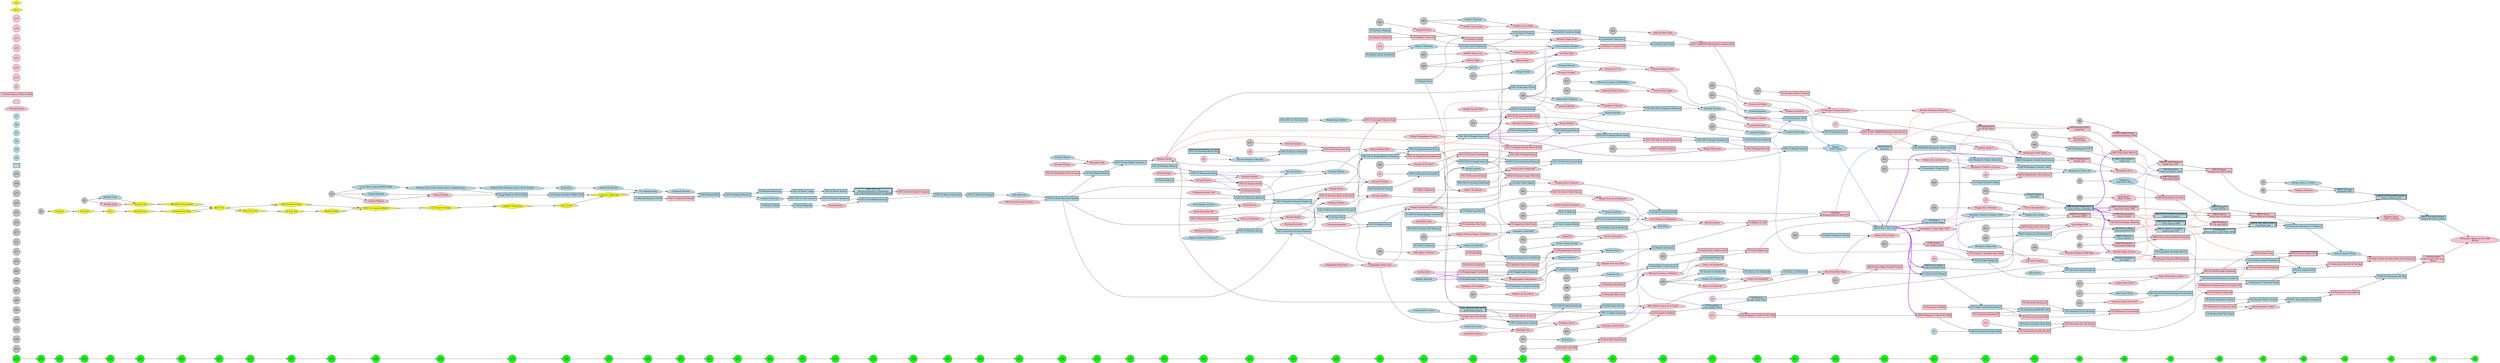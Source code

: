 # http://www.graphviz.org/content/cluster

digraph G {

rankdir=LR;


node [style = filled, fillcolor=green, shape = circle]
 g0; g1; g2; g3; g4; g5; g6; g7; g8; g9;
g10;g11;g12;g13;g14;g15;g16;g17;g18;g19;
g20;g21;g22;g23;g24;g25;g26;g27;g28;g29;
g30;g31;g32;g33;g34;g35;g36;g37;g38;g39;
g40;g41;g42;g43;g44;g45;g46;g47;g48;g49;
g50;g51;g52;g53;g54;g55;g56;g57;g58;g59;
g60;




node [style = filled, fillcolor=grey, shape=circle]

k0;k1;k2;k3;k4;k5;k6;k7;k8;k9
k10;k11;k12;k13;k14;k15;k16;k17;k18;k19
k20;k21;k22;k23;k24;k25;k26;k27;k28;k29
k30;k31;k32;k33;k34;k35;k36;k37;k38;k39
k40;k41;k42;k43;k44;k45;k46;k47;k48;k49
k50;k51;k52;k53;k54;k55;k56;k57;k58;k59
k60;k61;k62;k63;k64;k65;k66;k67;k68;k69
k70;k71;k72;k73;k74;k75;k76;k77;k78;k79

/* 35-170 (136), 177-231 (55), 252-357 (106), 367-455 (89) */

node [style = filled, fillcolor=lightblue, shape=box3d];

doc   [label="CH Sunnydale \nDoc Holiday 1975";];
tig   [label="CH Finlair \nTiger of Stone Ridge"];
sea   [label="ENGCH Stargus \nSea King"];
bravo [label="AMCH Bravo \nStarbuck"];
fame  [label="AMCH Stone Ridge \nFame of Fireside CD"];
scots [label="AMCH ENGCH BIS Florac \nKing of Scots at Stargus", style="filled,bold"];
tnt   [label="AMCH Harrington's T'N'T"];
man   [label="CH Brisline's \nLady's Man 1981"];
fly   [label="AMCH Stone Ridge \nFairewood Flyer CD"];
spec  [label="AMCH Brisline's \nHouse Special"];
lad [label="AMCH Devonshire's \nCeltic Lad"];
intl [label="CH (US) Terrydale's \nInt'l Affair"];
leg [label="AMCH BIS BISS Greenfield's \nCeltic Legend 1999", style="filled,bold"];
jack [label="AMCH CANCH Greenfield's \nCaptain Jack 1997"];
fan [label="AMCH ITCH ENGCH Greenfield \nCaptain Fantastic", style="filled,bold"];
thief [label="AMCH Reydale \nPrince of Thieves 1995"];
pride [label="GCH CH BIS \nDevonshire's Celtic Pride 2003", style="filled,bold"];
war [label="AMCH Rangel's \nCeltic Warrior"];
raf [label="AMCH Tatinejos \nRaphaello 2007"];
luke [label="AMCH, BIS, BISS Stirling \nCool Hand Luke", style="filled,bold"];
prin [label="AMCH GCH Reydaleterrydale \nPrince of Persia 2010", style="filled,bold"];
gats [label="AMCH ReydaleTerrydale \nRangel the Great Gatsby"];
jer [label="Ch Jerilee's Jumping Jericho"];
earl [label="Ch Geoffrey Earl of Stratford"];
hench [label="Ch Barbate Henchman"];
pant [label="ENGCH Jokyl Gallipants"];
sic [label="ENGCH Siccawei Galliard"];
flam [label="ENG AM Ch Bengal Flamboyant"]
bul [label="ENG AM Bengal Buldeo"];
fast [label="INTL ENG Ch Bengal Fastnet"];
mow [label="ENG Ch Bengal Mowgli"];
sah [label="ENG SW Ch Bengal Brulyn Sahib"];
kres [label="ENG Ch Bengal Kresent Brave"];
gun [label="ENG AM Ch Bengal Gunga Din"];
blad [label="ENG AM Ch Bengal Bladud of Harham"];
briar [label="ENG Ch Mayjack Briar"];
cour [label="INTL ENG Ch Clee Courtier"];
mrbig [label="GCHB CH Victorianne Mr. Big"];
pho [label="ENG Ch Riverina Siccawei Phoebus"];
grit [label="AMCH Bravo True Grit"];
tarq [label="ENG Ch Bengal Tarquin"];
lanc [label="ENG Ch Siccawei Lancastrian"];
ram [label="ENG Ch Siccawei Kings Ramsom"];
opt [label="ENG AM CAN Ch Optimist of Mynair"];
tyc [label="ENG Ch Siccawei Tycoon"];
ston [label="Ch Love's Stoney Burke"];
rrog [label="Ch Talyn's River Rogue"];
sabu [label="Ch Bengal Sabu"];
eddy [label="ENG AM Ch Siccawei Eddystone"];
chal [label="Ch Town Girl's Challenge"];
excal [label="Ch Barbate Excaliber"];
gabr [label="Ch Love's Gabriel of Coppercrest"];
styc [label="ENG Ch Searchlight Tycoon"];
dipl [label="ENG Ch Bengal Colliepriest Diplomat"];
bart [label="ENG Ch Barton of Burdale"];
stru [label="ENG Ch Searchlight Trubadore "];
storm [label="ENG Ch Colliepriest Stormer"];
wjam [label="ENG Ch Westhay Jamus"];
reun [label="ENG Ch Riverina Reunion"];
sdef [label="Ch Searchlight Defiance"];
apol [label="ENG Ch Rural Wyrewood Apollo"];
wall [label="ENG Ch Westhay Alliance"];
rdef [label="Ch Rural Defiance"];
bbon [label="INTL Ch Brineland Bonnie Boy" style="filled,bold"];
tweed [label="ENG Ch Riverina Tweedsbairn"];
twee [label="ENG Ch Riverina Tweed"];
smon [label="AM CAN Ch Aireline Star Monarch"];
bfly [label="Ch Bengal Flyer"];
mand [label="ENG Ch Riverina Mandarin of Siccawei"];
fere [label="Ch Bilmar Bengal Fere of Barbate"];
eben [label="Ch Wraggletaggle Ebenezer"];
grem [label="Ch Dandyaire Cinnabar Gremlin"];
check [label="Ch Wraggletaggle Checkmate"];
ruffo [label="INTL Ch Ruff-out"];
lepr [label="Ch Bengal Leprechaun"];
rroad [label="AMCH Coppercrest Red Roadster "];
ksam [label="Ch Kiryat Sampson's Tartan"];
hper [label="CH Evermay's High Performance"];
maxo [label="CH Timberwyck Maximum Overdrive"];
serter [label="CH Serendipity Terrydale HK X-F"];
that [label="BIS CH (AUST) Stanstead That'll Do for Jokyl"];
dddan [label="AMCH Blackjack's Double Down Danny"];
msam [label="AM CHAMPION Blackjack's Mighty Samson"];
ejfl [label="Ch Ernie's Jack Flash"];
bsil [label="AMCH Blackjack's Silencer 1991"];
bma [label="Ch Blackjack's Mighty Adversary"];
mako [label="Ch Finlair Scottshire Mako"];
odev [label="Ch Sunnydale's Osage Devil"];
jsup [label="ENG Ch Jokyl's Superior"];
abern [label="Ch Airewire's Big Ernie "];
sshad [label="Ch Hartill's Sundown Shad"];
lkrisp [label="NZ Ch Loudwell Krisp "];
kung [label="Ch Briardale Kung Fu"];
adonis [label="Ch Turith Adonis 1978"];
chbr [label="Ch Briardale's Charlie Brown "];
gluck [label="Ch Colon von Glückwold"];
thpl [label="Ch Thunder's Playboy"];
svgluck [label="Ch Sherry von Glückwold"];
jsupm [label="Ch Jokyl Supermaster"];
jsple [label="ENG Ch Jokyl Space Leader"];
figaro [label="ENG AM CAN GER DUTC\nJokyl Bengal Figaro" style="filled,bold"];
patr [label="Ch Patrick von Glückwald"];
jsuperman [label="ENG AM Ch Jokyl Superman"];
bskip [label="SO AFR Ch Bengal Skipper of Limebell"];
topnot [label="Ch Hilltop's Rocky Top Notch"];
hplay [label="Ch Hatdale's Playboy"];
ltamer [label="Ch Studio Liontamer"];
atoppa [label="ENG Ch Berrycroft Atoppa"];
waris [label="ENG Ch Waycon Aristocrat"];
staris [label="ENG Ch Stockfield Aristocrat"];
mmand [label="ENG Ch Matador Mandarin"];
ccour [label="INTL ENG Ch Clee Courtier"];
warl [label="INTL ENG CH\nWarland Protector of Shelterock\n1933 WESTMINSTER BEST IN SHOW" style="filled,bold" penwidth=2];
wanch [label="ENG Ch Wrose Anchor"];
wcar [label="ENG Ch Wrose Cargo"];
wwat [label="Ch Warland Waterman"];
wwhat [label="ENG Ch Warland Whatnot"];
wdit [label="ENG Warland Ditto"];
rroya [label="Ch Rhosddu Royalist (1913)"];
sswiv [label="CH Soudan Swiveller 150891 1910"];
elmon [label="Elruge Monarch 144512 1904"];
ibrig [label="Ch Ileene Brigand"];
mespot [label="Ch Mespot Tinker"];
chub [label="CH Tierra De Churubusco Y Chubasco"];
gburn [label="CH Cripple Creek George Burns"];
cbrk [label="CH Gatewood Curcuit Breaker"];
wbcody [label="CH Timberwyck Wild Bill Cody"];
vjprime [label="CH Vict' Anne Jalynaire Primetime"];
jleap [label="CH Joval Leap Of Faith"]
kunite [label="CH Keystone's United We Stand"]
yatas [label="CH Oak Grove Yatasto Of Joval"]
smman [label="CH Finlair Scottshire Main Man"];
httig [label="CH Moraine Hold That Tiger"];
jdalc [label="CH Jalynaire Dallas Cowboy"];
tscow [label="CH Tartan Scottshire Cowboy"];
ttrang [label="Ch Tartan Texas Ranger"];
firint [label="AMCH Firethorn Interpid 1986"]
yyy [label=""]
yyy [label=""]


node [shape=egg]
hit   [label="Blackheath's Direct Hit"];
kid [label="Spindletop \nNew Kid In Town"];
dante [label="Stargus Dante in Treboss"];
comet [label="Bengal\nTurith Comet"];
nob [label="Walnut King Nobbler"];
lea [label="Bengal Leander"];
dict [label="Dovedale Dictator"];
bdan [label="Barbate Dante"];
hobo [label="King Hobo"];
baha [label="Brulyn Baha'dur"];
eyec [label="Mynair Eyecatcher of Wellington"];
sran [label="Siccawei Ransom"];
duff [label="Siouxaire's Chief Duff"];
chor [label="Barbate Chorister"];
staff [label="Sargent Staff Art"];
marq [label="Siccawei Marquis"];
jest [label="Siccawei Jester"];
marb [label="Lineside Marquis of Burdale"];
rpal [label="Rural Paladin of Joreen"];
nobb [label="Raimon Nobbler of Noremarsh"];
smasc [label="Siccawei Mascot"];
idom [label="Indomitable of Mynair"];
cbrand [label="Coppercrest Brandy"];
blitz [label="Hilltop's Blitzkrieg"];
roor [label="Turner's Ringo Oorang"];
jona [label="Waggin-Aire's Jonah"];
drum [label="Terrydale's Admiral Drummer 1984"];
awing [label="Joval on Angel's Wings"];
jluck [label="Jokyl Lucky Strike"];
dblth [label="Emery's Double Thunder"];
btin [label="Bengal Tindale"];
lbat [label="Loudwell Battleship"];
lmay [label="Loudwell Mayboy"];
ldand [label="Loudwell Dandino"];
lute [label="Lionheart Ute"];
hiten [label="Hi-Tension"];
sena [label="Stanbrook Senator"];
turkcav [label="Turkish Rural Cavalier"];
ahall [label="Aireline Hallmark"];
chvg [label="Charles von Glückwald"];
jer4 [label="Jerry IV"];
hshad [label="Hartill's Shadrack"];
saris [label="Solo Aristocrat"];
wroy [label="Wadsworth Royalist"];
requi [label="Requisition"];
mrollo [label="Midland Rollo (Midland Royal x Floral Wreath)"];
mroyal[label="Midland Royal [Colne Master Royal x Madam Briar]"];
coinmst [label="Colne Master Royal 093908 vXXIII"];
cdict [label="Cragsman Dictator"];
crking [label="Ch Cragsman King"];
airguess [label="Airedale Guess"]
cmonarq [label="Clonmel Monarque"];
clonbed [label="Clonmel Bedrock"];
jwiz [label="Jokyl Wizard"];
bjringo [label="BlackJack's Ringo Star"];
yyy [label=""];
yyy [label=""];




node [shape=circle];
b1
b2
b3
b4
b5
b6
b7


node [fillcolor=pink shape=egg];

willow [label="Fernwood's Words of Love 2020\n'Willow'"];

flor [label="Florac Bruichladdich"];
ford [label="Stone Ridge Ford"];
rose [label="Devonshire's \nCountry Rose"];
blaze [label="Spindletop's \nBlaze of Glory"];
sirus [label="Blackheath Sirus"];
tat [label="Tatinejos Galactica"];
steel [label="Rangel's Tierra \nLady L of Steele"];
flin [label="Flintkote River Princess"];
brand [label="Borick's Brandy"];
fir [label="Bengal Chippinghey Fircone"];
thun [label="Bengal Thunder Bird"];
psy [label="Suliston Psyche"];
brim [label="Brulyn Brimful"];
mod [label="Kresent Model Maid"];
loam [label="Chippinghey Deep Loam"];
prel [label="Prelude of Turith"];
afr [label="Siccawei African Violet"];
jess [label="Siccawei Jess's Postscript"];
bee [label="Bengal Honey Bee"];
perf [label="Scat's Perfect Angel"];
qe2 [label="Siccawei Q E Too"];
well [label="Barbate Fare Thee Well"];
shan [label="Tam O'Shanter of Indianaire"];
cfir [label="Bengal Chippinghey Fircone"];
sal [label="Bengal Salena"];
trink [label="Katrinka of Mynair"];
gem [label="Ranmaeu Perfect Gem"];
misch [label="Mischief of Trubadore"];
melo [label="Mendip Melody"];
iol [label="Siccawei Iolanthe "];
tzyg [label="Kresent Tzygone"];
svic [label="Siccawei Victoria"];
rrev [label="Rural Reverie"];
noir [label="Noire of Hawthorne"];
pres [label="Siccawei Preses"];
wgil [label="Wraysdale Gilly"];
bleaf [label="Colliepriest Brown Leaf"];
remme [label="Rural Remember Me"];
souv [label="Westhay Souvenier"];
rvog [label="Riverina Vogue "];
cjack [label="Cummock Jacqueline"];
bros [label="Chippinghey Briar Rose"];
swisd [label="Siccawei Wisdom"];
ssoli [label="Suliston Solitaire"];
excl [label="Riverina Exculsive"];
sfire [label="Siccawei Firelight"];
betc [label="Talyn's You Betcha"];
sros [label="Siccawei Rosalie"];
tsam [label="Turner's Samantha"];
joy [label="Joyeuse of Siccawei"];
janr [label="Siccawei Janryn"];
slady [label="Scatterfoot Lady"];
asyo [label="Barbate As You Like It"];
wrind [label="Wraggletaggle Independence"];
fino [label="Finola of Mynair"];
ppep [label="Pilgrim Princess Pepper of Glenties"];
sund [label="Patsili Sundown Serenade"];
chap [label="Chaparral"];
pprin [label="Pilgrim Princess of Indianaire"];
babe [label="Serendipity's Classy Babe 1983"];
beka [label="Waggin-Aire's Rebekah"];
glorq [label="Tartan Glory of Quint"];
hey [label="Bryn Hafod Hey Penny"];
mprom [label="Moraine Magic Promise"];
gdream [label="Ginger Dreamtime at Jokyl"];
nice [label="Stanstead That'll Do Nicely"];
xmas [label="Ginger Xmas Carol"];
silkt [label="Moraine Fairewood Silk Tiger"];
bwild [label="Blackheath's Wild Thing"];
jackio [label="Santeric Jackie-O"];
wwisp [label="Starmist Wilo' Wisp"];
ggrac [label="Blackjack's Goodness Gracious "];
agrac [label="Chado's Airs and Graces"];
blprom [label="Moraine Britelites N'Promises"];
mpr [label="Ch Moraine Promise Returned"];
agsnap [label="Airewire Ginger Snap"];
fwkat [label="Far West Katy"];
dwind [label="Briardale Duchess of Windsor"];
creme [label="Bryn Haford Creme de la Creme"];
hlucpr [label="Hartill's Lucy's Pride"];
sbab1 [label="Skeeter Babe I"];
sbab0 [label="Skeeter Babe"];
thll [label="Thunder's Lucky Lady"];
deli [label="Delilah of Loudwell"];
lbout [label="Loudwell Boutiful "];
cchil [label="Countess of Chilam"];
fvgluck [label="Fanny von Glückwold"];
pag [label="Pentragon Avant Garde"];
klat [label="Kenlucky Latona"];
klulu [label="Kenlucky Lulu"];
hheir [label="Huntholme Heiress"];
catr [label="Catrin von Gluckwald"];
forcin [label="Dandyaire For Cinnabar "];
aruth [label="Aireline Ruth"];
rvg [label="Rivie von Glückwald"];
bkat [label="Bengal Katerina"];
brlou [label="Hartill's Breezy Lou"];
hlulo [label="Hartill's Lucy Louise "];
apley [label="Taffy Apple of My Eye"];
pict [label="Wyrewood Siccawei Pictorial "];
airjen [label="Airedale Jenny"]
clonres [label="Clonmel Reseda"];
clonphi [label="Clonmel Philimes"];
glwen [label="Gleeful Wendy"];
ovita [label="Oak Grove Vitamin"];
hotig [label="Jalynaire Hold On Tiger"]
xxx [label=""];
xxx [label=""];
xxx [label=""];




node [shape=box3d]

lov [label="CH Briardale's \nLov Elegant Lady"];
eve [label="CH Darbywood's \nEve of the Tiger"];
dip [label="AMCH Serendipity's \nHosanna 1989*"];
dare [label="AMCH Blackheath's \nDouble Dare"];
ador [label="CH Terrydale's Adorable Lady 1984"];
ang  [label="ANCH Darbywood's \nAngel Fire"];
des [label="AMCH Serendipity \nHeart's Desire"];
sab [label="AMCH Windward \nDevonshire Sabrosa"];
bliss [label="AMCH Star Bliss Minerva"];
kris [label="AMCH CANCH Tartan \nScottshire Kristina 1994"];
wind [label="AMCH Devonshire Windward Solitude"];
cross [label="AMCH Spindletop Crossfire"];
wild [label="AMCH Rangel's \nWild Thing 1999"];
fuego [label="AMCH MEXCH Serendipity \nTierra De Fuego 1994"];
star [label="AMCH CANCH Penaire \nDallas Star 1997"];
glor [label="AMCH Stirling \nFire And Glory"];
sw [label="AMCH Penaire \nReydale Star Wars 2001"];
bon [label="AMCH Tierra \nMaria Bonita De Rangel"];
danz [label="AMCH Danzon \nDedi Cado A Isadora"];
rayna [label="CH Fernwood's\nHere Comes The Sun\n'Rayna'"];
cact [label="Ch Kaktus de AAA"];
bell [label="CH Bravo\nBonanza Belle de AAA 1979"];
imp [label="ENG Ch Siccawei Impudent Miss"];
spr [label="INTL ENG AM Ch Bengal Springtime"];
pam [label="ENG Ch Siccawei Princess Pam"];
maid [label="ENG Ch Bengal Suliston Merrie Maid"];
beg [label="ENG AM Ch Bengal Begum"];
dia [label="ENG Ch Riverina Diana of Siccawei"];
bal [label="ENG Ch Bengal Kresent Ballerina"];
bew [label="ENG Ch Riverina Bewitched"];
bsk [label="CH Arily's Nuttin' But Blue Skies Over Fernwood"];
chel [label="AMCH Stone Ridge Fireside Chelsie"];
bisc [label="ENG Ch Bengal Biscuit"];
redf [label="Ch Coppercrest Red Flare"];
gyps [label="MEX Ch Siccawei Gypsy Flintcote"];
humd [label="ENG Ch Siccawei Humdinger"];
arte [label="ENG Ch Siccawei Artemis"];
sflay [label="ENG Ch Suliston Flayre"];
tita [label="Ch Scatterfoot Tim Tam"];
wgyp [label="Ch Wraggletaggle Gypsy-o"];
sinc [label="ENG Ch Kresent Sincerity"];
zari [label="Ch Siccawei Zarina"];
pgwen [label="ENG Ch Searchlight Pride of Gwen"];
htgirl [label="Ch Hatdale's Town Girl"];
wsab [label="Ch Dellaire's Wirecrest Sabella"];
cind [label="Ch Wraggletaggle Cinderella"];
lcher [label="ENG Ch Trick of Little Cherry"];
tupp [label="Ch Talyn's Tuppence"];
fgno [label="AMCH Friday Girl's Nite Out"];
bbel [label="Ch Bravo Bonanza Belle de AAA"];
fbod [label="Ch Finlair Bodacious"];
hkex [label="CH Moraine Terydale HK Exchange"];
jflash [label="BIS CH ENG/US Jokyl Flashback"];
cosie [label="CH Victorianne Cosmopolitan"];
cent [label="CH Timberwyck Centerstage"];
rejo [label="CH (US) Serendipity Rejoices"];
bisa [label="INTL CHAMPION Blackheath's Isadora 1982"];
kkrun [label="ENG & AM. CHAMPION Jenirox Katie Krunch "];
bcon [label="AMCH Blackheath's The Contessa "];
shol [label="Ch Sunnydale's Holiday"];
ppip [label="Ch River-Aire Proud Piper"];
bcgirl [label="Ch Brown's Country Girl"];
kitrek [label="Ch Finlair Kitty of Rek en Nad"];
putprom [label="Ch Moraine Putwyn Promise"];
erow [label="Ch Erowah Lorelei"];
bmsea [label="Ch Briardale Misty Sea"];
bbberth [label="Ch Briardale Big Bertha"];
rlark [label="River-Aire Lark CDX"];
jtop [label="Ch Jokyl Top of The Form"];
jqos [label="Ch Jokyl Queen of Space"];
bibi [label="Ch Bengal Bibi"];
blulu [label="Ch Birchrun Lulubelle"];
hkath [label="Ch Hatdale's Kathleen"];
sideal [label="ENG Ch Siccawei Ideal"];
swdam [label="ENG Ch Sweet Damsel's Legacy"];
wstrategy [label="ENG Ch Warland Strategy"];
pointme [label="CH Arily-Joval Point Me At The Sky"]
jezeb [label="CH Timberwyck Jezebel CD"]
afire [label="CH Joval Angel Fire"];
cfold [label="CH Timberwyck Centerfold"];
gglor [label="CH Gatewood Glorybound"];
vsilk [label="CH Victorianne Silkwood"];
vwood [label="CH Victorianne Into The Woods"];
fdr [label="CH Joval Flash De Rockingdale"];
kbq [label="CH Keystone Brisline Quest For Camelot CD"]
akiss [label="GCH CH Joval Angel's Kiss" style="filled,bold"];
pwh [label="CH Victorianne Proudly We Hail"];
pupd [label="CH Huntwood's A Puppy For Dee"];
wsabella [label="Ch Westmoor's Sabella"];
wlook [label="AMCH Waggery's Look At Me 1984"];
whello [label="AMCH Waggery's Hello It's Me 1980"];
xxx [label=""];
xxx [label=""];
xxx [label=""];




node [shape=circle];
p1;p2;p3;p4;p5;p6;p7;p8;p9
p10;p11;p12;p13;p14;p15;p16;p17;p18;p19

{jleap,fdr}->pointme->bsk
{kunite,afire}->jleap
{yatas,jflash}->fdr
{jwiz,ovita}->yatas
{maxo,kbq}->kunite

k3->dante
k4->tat
k5->kid
k6->blaze
k7->spec
k8->sab
k9->kris
k10->sea
p3->flor
p4->pant


{gats, rayna}->willow
{mrbig, bsk}->rayna


{prin,steel}->gats

{raf,sw}->prin
{luke,bon}->{steel,chub}

{dante,tat}->raf
{thief,star}->sw
{pride,glor}->luke
{war,danz}->bon

intl->thief [color=red]
bliss->thief

kid->star [color=blue]
kris->star
leg->pride [color=red]
wind->pride

{jack,cross}->glor
leg->war [color=red]
wild->war

{fan,fuego}->danz


{man,ador}->intl
{ang}->bliss


{fly,des}->{leg,jack,fan} [color=red]

{spec,sab}->wind
blaze->cross
kid->cross [color=blue]
{lad,sirus}->wild
{dip}->fuego [color=blue]
{scots}->{bliss,fuego,des,mprom,rejo} [color=purple penwidth=3]

p2->man
tig->ador [color=red]
lov->ador [color=blue]

{sea,flor}->scots
bravo->ang [color=red]
eve->ang
{fame,ford}->{fly}
{dip}->des [color=blue]
{tnt,rose}->lad
{hit,dare}->sirus
{comet,bell}->bravo [color=blue]
{jer,cact}->bell
earl->jer [color=blue]
flin->jer

{hench,brand}->cact
{pant}->flor

{sic}->pant  [color=blue]
flam->sic [color=blue]
imp->sic

{bul,spr}->flam
{fast,pam}->imp
maid->bul
mow->bul [color=blue]
{sah,beg}->spr
kres->{fast,gun,baha} [color=red]
fir->fast

{nob,dia}->pam
gun->{mow,maid,sah,styc,bee} [color=purple penwidth=2]
thun->mow
psy->{maid,pres,styc} [color=red]

brim->sah [color=blue]

{lea,bal}->beg
{blad,mod}->bal
{blad,mod}->kres
{briar,loam}->fir
{cour}->nob
{pho,bew}->dia

chel->fame


k11->chel
{comet,bell}->grit [color=blue]
tarq->comet
prel->comet [color=blue]
{lanc,bisc}->tarq
{dict,afr}->prel
{ram,jess}->lanc
flam->bisc [color=blue]
bee->bisc

{opt,perf}->dict
{tyc,qe2}->afr
{ston,redf}->earl
{rrog,gyps}->flin
{bdan,well}->hench
{hobo,shan}->brand
{cfir}->gun
{sabu,sal}->blad
{baha,trink}->opt
{eyec,gem}->perf
k12->gem
k13->eyec
brim->baha [color=blue]

{marq,sinc}->mod
{styc,misch}->brim
k14->misch
{dipl,melo}->sabu
{dipl,melo}->sal
{jest,iol}->marq
{bart,tzyg}->sinc
{stru,svic}->psy
{storm,rrev}->dipl
{wjam,noir}->melo
reun->{jest,iol} [color=blue]
zari->jest
pres->{iol,zari} [color=blue]
{marb,p8}->bart
{sdef,wgil}->stru
{apol,bleaf}->storm
{rpal,remme}->rrev
{nobb,souv}->wjam
{apol,bew}->noir
{wall,rvog}->reun
apol->zari

rdef->pres
{bbon,p5}->marb
k15->tzyg
{pho,cjack}->briar
{pho,bros}->loam
{apol,pgwen}->sdef
{smasc,swisd}->wgil
{storm,ssoli}->svic
{pho,excl}->ssoli
{rroad,fgno}->ford
{k16}->rroad
{k17}->fgno
{jona,babe}->dip
{drum,beka}->jona
glorq->babe

{ksam,hey}->glorq
tig->drum [color=red]
lov->drum [color=blue]
k18->beka
fbod->tig

{chub,akiss}->awing
{awing}->bsk
{hper,afire}->akiss
{maxo,hkex}->hper
leg->afire [color=red]
jflash->afire

{maxo,cosie}->mrbig
{vjprime,vsilk}->cosie
{jdalc,hotig}->vjprime
{httig,pupd}->hotig
{tscow,pupd}->jdalc

{jack,vwood}->vsilk
{serter,cent}->maxo
intl->serter [color=red]
rejo->serter
{smman,pwh}->vwood
p12->whello->wlook->firint->pwh
doc->{whello,man} [color=blue]
b1->firint
p11->pwh

{cbrk,cfold}->cent
{gburn,jezeb}->{cfold,wbcody}
{ttrang,wsabella}->gburn
hey->ttrang
{wbcody,gglor}->cbrk
intl->hkex [color=red]
mprom->hkex

{that,gdream}->jflash
{jluck,nice}->that
k21->jluck
k22->nice
{pant,xmas}->gdream
k23->xmas
silkt->mprom
k24->silkt
dip->rejo
{dddan, bwild}->dare

grit->{dddan,ttrang,wlook,fame,babe,tig} [color=purple penwidth=3]
jackio->dddan

k26->jackio
msam->bwild [color=blue]
msam->bjringo [color=blue]
bjringo->ovita
bisa->bwild

bravo->msam [color=red]
kkrun->msam


{ejfl,wwisp}->bisa
{bsil,bcon}->hit
{bma,ggrac}->bsil
{mako,p6}->bcon
{msam,agrac}->bma [color=blue]
odev->ggrac
agrac->ggrac [color=blue]

tig->eve [color=red]
blprom->eve

bravo->blprom  [color=red]
mpr->blprom

earl->doc [color=blue]
shol->doc

k27->rose
k28->tnt
jsup->shol [color=blue]
ppip->shol

k29->mako
{abern,bcgirl}->ejfl
k30->wwisp
k31->agrac
k32->odev
k33->lov
{sshad,agsnap}->abern
{dblth,fwkat}->bcgirl
{lkrisp,p7}->kkrun
{kung,kitrek}->fbod
{adonis,putprom}->mpr
{sic,prel}->adonis [color=blue]
k34->putprom
{chbr,dwind}->kung
k35->kitrek
{gluck,creme}->hey
k36->ksam
mow->agsnap [color=blue]
erow->agsnap
{bfly,bkat}->erow
k62->bkat

{thpl,hlucpr}->sshad
{chal,htgirl}->thpl
k63->{hshad,hlulo}->hlucpr

{btin,sbab1}->fwkat
{jer4,sbab0}->sbab1

k37->btin
{chal,thll}->dblth
{blitz,htgirl}->chal
{topnot,p10}->blitz
{hplay,hkath}->htgirl
{lbat,deli}->lkrisp
{lmay,lbout}->lbat
k39->lmay
k40->lbout
{ldand,cchil}->deli
k41->ldand
k42->cchil
{svgluck,fvgluck}->gluck
{jsupm,pag}->creme
k43->pag
jsup->dwind [color=blue]
bmsea->dwind

k44->bmsea
{lute,bbberth}->chbr
k45->lute
k46->bbberth
{hiten,rlark}->ppip

k47->hiten
k48->rlark

{figaro,klat}->jsup
{kres,fir}->figaro
{jsple,klulu}->klat
{sena,hheir}->klulu
{figaro,jtop}->jsple
{patr,catr}->svgluck
k49->{patr,catr}
{jsuperman,jqos}->jsupm
{jsple,psy}->jsuperman
{figaro,jtop}->jqos
{turkcav,loam}->jtop
{eddy,arte}->jess
{fast,humd}->ram
{tweed,joy}->humd
{twee,p9}->tweed
k50->joy
sflay->bee
k51->sflay
{staff,tsam}->hobo
{ruffo,sund}->staff
k52->ruffo
k53->sund
{roor,chap}->tsam
k54->roor
k55->chap
{gabr,pprin}->shan
{ston,redf}->gabr
{lepr,lcher}->pprin
k56->lcher
{bskip,fir}->lepr
{chor,wgyp}->bdan
{eben,wsab}->wgyp
{check,cind}->{eben,wrind}
{fere,wrind}->chor
{lepr,bibi}->fere
{sabu,blulu}->wsab
{excal,wrind}->well
{grem,asyo}->excal
{check,forcin}->grem
k57->asyo
{ahall,aruth}->{check,cind} [color=purple, penwidth=2]
{sabu,betc}->rrog
{bfly,tupp}->betc
{fast,sros}->gyps
{mand,dia}->sros
{duff,redf}->ston
{cbrand,ppep}->duff
{ltamer,apley}->cbrand
k65->apley
k64->ppep
{chal,tita}->redf
{smon,slady}->tita
{sran,sfire}->qe2
k58->{sran,sfire}
k58->{idom,fino}->trink
k49->{chvg,rvg}->fvgluck
{gun,psy}->tyc
{bskip,fir}->lea
k60->{jer4,sbab0}
{chal,brlou}->thll
k61->brlou
{apol,sideal}->pho
{reun,pres}->sideal
{saris,pict}->apol
{atoppa}->saris
wwhat->cmonarq->ccour->mmand->staris->waris->atoppa
swdam->waris
{warl}->swdam

k1->coinmst->mroyal->mrollo->requi->wroy->crking->cdict->wdit->wwhat->wwat->wcar->wanch->warl
rroya->wstrategy->wdit

node [fillcolor=yellow shape=diamond];

nbtest [label="Newbold Test"]
wrosa [label="Wharfedale Roseamond"]
brtest [label="Briar Test"]
mastbr [label="ENG Ch Master Briar"]
crmvl [label="ENG Ch Crompton Marvel"]
croor [label="Ch Crompton Oorang"]
lemain [label="Leighton Mainspring"]
gayflo [label="Gay Flossie"]
craghi [label="Cragsman High Lady"]

wjud [label="Woodland Judy"]
rsalt [label="Ch Rock Salt"]
rferr [label="Rock Ferry Test"]
chbriar [label="Cholmondeley Briar"]
airjer [label="Airedale Jerry"]
bess [label="Bess"]
brush [label="Ch Brush"]
bruce [label="Ch Bruce"]
ddd [label="xxx"]





k0->{airguess,airjen}->nbtest->wrosa->brtest->mastbr->crmvl->croor->lemain->gayflo->craghi->crking
k1->{clonbed,clonphi}->clonres->elmon->sswiv->craghi
mroyal->elmon
k2->bruce->brush->Bess->airjer->chbriar->brtest->rferr->rsalt->wjud->crmvl
mespot->ibrig->glwen->staris
g60->g59->g58->g57->g56->g55->g54->g53->g52->g51->g50
g50->g49->g48->g47->g46->g45->g44->g43->g42->g41->g40
g40->g39->g38->g37->g36->g35->g34->g33->g32->g31->g30
g30->g29->g28->g27->g26->g25->g24->g23->g22->g21->g20
g20->g19->g18->g17->g16->g15->g14->g13->g12->g11->g10
g10->g9->g8->g7->g6->g5->g4->g3->g2->g1->g0

{rank = same; g0, willow}
{rank = same; g1, gats, rayna}
{rank = same; g2, prin, bsk,steel,mrbig}
{rank = same; g3, cosie,awing,raf}
{rank = same; g4, akiss, chub}
{rank = same; g5,hper,bon,luke,afire}
{rank = same; g6, maxo,jflash}
{rank = same; g7, gdream,that}
{rank = same; g8, fuego}
{rank = same; g9, ang, ford, dare}
{rank = same; g10,  bwild,dddan}
{rank = same; g11, pant }
{rank = same; g17, bee }

/* fill in missing g15 and up entries


*/
}
